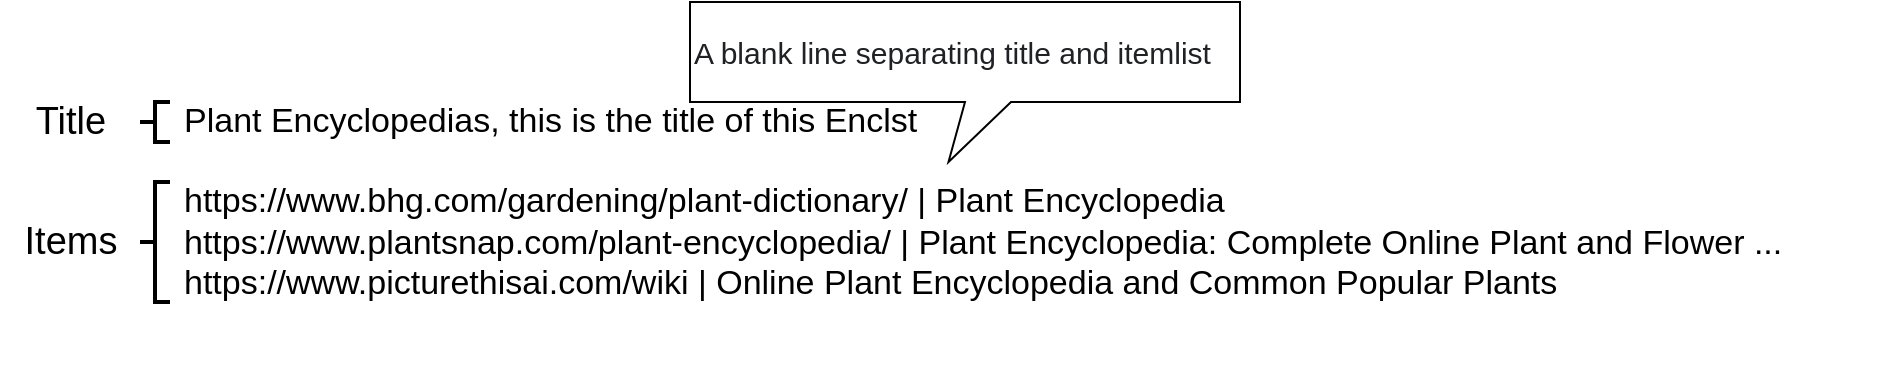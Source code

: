 <mxfile version="24.0.7" type="device">
  <diagram name="ページ1" id="0mRtbUcXiRgQefocvBfH">
    <mxGraphModel dx="976" dy="559" grid="1" gridSize="10" guides="1" tooltips="1" connect="1" arrows="1" fold="1" page="1" pageScale="1" pageWidth="10" pageHeight="10" math="0" shadow="0">
      <root>
        <mxCell id="0" />
        <mxCell id="1" parent="0" />
        <mxCell id="1VkHnEbaeBBj4qfACHqL-1" value="&lt;div style=&quot;font-size: 17px;&quot;&gt;Plant Encyclopedias, this is the title of this Enclst&lt;/div&gt;&lt;div style=&quot;font-size: 17px;&quot;&gt;&lt;br style=&quot;font-size: 17px;&quot;&gt;&lt;/div&gt;&lt;div style=&quot;font-size: 17px;&quot;&gt;https://www.bhg.com/gardening/plant-dictionary/ | Plant Encyclopedia&lt;/div&gt;&lt;div style=&quot;font-size: 17px;&quot;&gt;https://www.plantsnap.com/plant-encyclopedia/ | Plant Encyclopedia: Complete Online Plant and Flower ...&lt;/div&gt;&lt;div style=&quot;font-size: 17px;&quot;&gt;https://www.picturethisai.com/wiki | Online Plant Encyclopedia and Common Popular Plants&lt;/div&gt;" style="text;strokeColor=none;align=left;fillColor=none;html=1;verticalAlign=middle;whiteSpace=wrap;rounded=0;fontSize=17;" vertex="1" parent="1">
          <mxGeometry x="60" y="-70" width="860" height="180" as="geometry" />
        </mxCell>
        <mxCell id="1VkHnEbaeBBj4qfACHqL-6" value="" style="strokeWidth=2;html=1;shape=mxgraph.flowchart.annotation_2;align=left;labelPosition=right;pointerEvents=1;" vertex="1" parent="1">
          <mxGeometry x="40" y="10" width="15" height="60" as="geometry" />
        </mxCell>
        <mxCell id="1VkHnEbaeBBj4qfACHqL-9" value="&lt;font style=&quot;font-size: 19px;&quot;&gt;Items&lt;/font&gt;" style="text;html=1;align=center;verticalAlign=middle;resizable=0;points=[];autosize=1;strokeColor=none;fillColor=none;" vertex="1" parent="1">
          <mxGeometry x="-30" y="20" width="70" height="40" as="geometry" />
        </mxCell>
        <mxCell id="1VkHnEbaeBBj4qfACHqL-10" value="" style="strokeWidth=2;html=1;shape=mxgraph.flowchart.annotation_2;align=left;labelPosition=right;pointerEvents=1;" vertex="1" parent="1">
          <mxGeometry x="40" y="-30" width="15" height="20" as="geometry" />
        </mxCell>
        <mxCell id="1VkHnEbaeBBj4qfACHqL-11" value="&lt;font style=&quot;font-size: 19px;&quot;&gt;Title&lt;/font&gt;" style="text;html=1;align=center;verticalAlign=middle;resizable=0;points=[];autosize=1;strokeColor=none;fillColor=none;" vertex="1" parent="1">
          <mxGeometry x="-25" y="-40" width="60" height="40" as="geometry" />
        </mxCell>
        <mxCell id="1VkHnEbaeBBj4qfACHqL-12" value="&lt;pre style=&quot;unicode-bidi: isolate; line-height: 36px; border: none; padding: 2px 0.14em 2px 0px; position: relative; margin-top: -2px; margin-bottom: -2px; resize: none; font-family: inherit; overflow: hidden; width: 270px; text-wrap: wrap; overflow-wrap: break-word; color: rgb(32, 33, 36); font-size: 15px;&quot; dir=&quot;ltr&quot; data-ved=&quot;2ahUKEwjf5fT6gPaEAxWepVYBHVNjAq4Q3ewLegQIBRAU&quot; id=&quot;tw-target-text&quot; data-placeholder=&quot;翻訳&quot; class=&quot;tw-data-text tw-text-large tw-ta&quot;&gt;&lt;span style=&quot;font-size: 15px;&quot; lang=&quot;en&quot; class=&quot;Y2IQFc&quot;&gt;&lt;font style=&quot;font-size: 15px;&quot;&gt;A blank line separating title and itemlist&lt;/font&gt;&lt;/span&gt;&lt;/pre&gt;" style="shape=callout;whiteSpace=wrap;html=1;perimeter=calloutPerimeter;align=left;fontSize=15;base=23;labelBackgroundColor=default;position2=0.47;" vertex="1" parent="1">
          <mxGeometry x="315" y="-80" width="275" height="80" as="geometry" />
        </mxCell>
      </root>
    </mxGraphModel>
  </diagram>
</mxfile>
